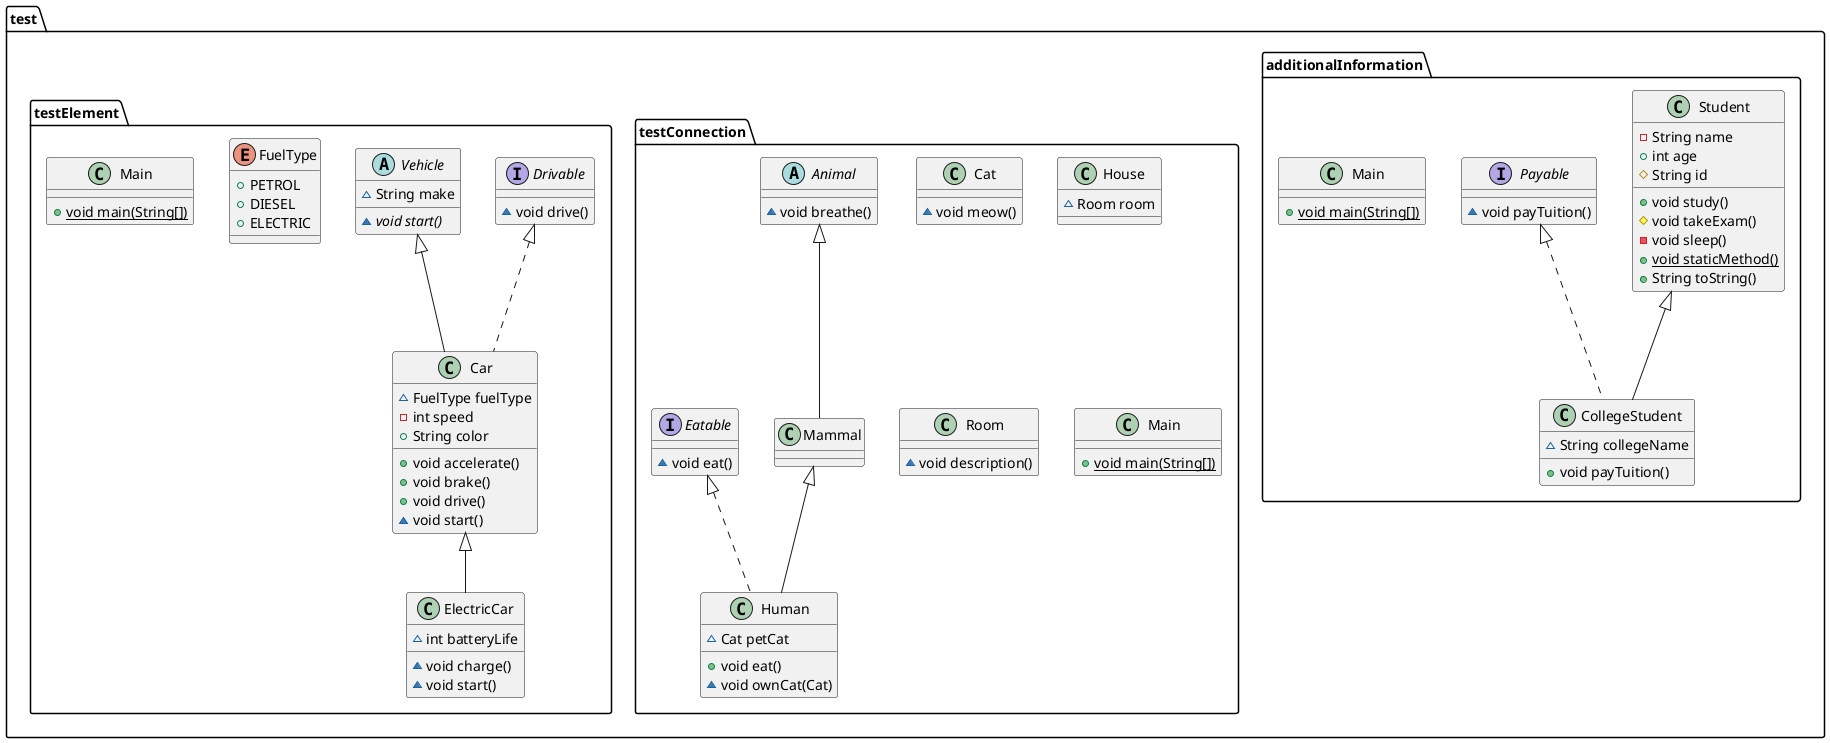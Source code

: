 @startuml
class test.additionalInformation.Student {
- String name
+ int age
# String id
+ void study()
# void takeExam()
- void sleep()
+ {static} void staticMethod()
+ String toString()
}
abstract class test.testConnection.Animal {
~ void breathe()
}
interface test.testConnection.Eatable {
~ void eat()
}
class test.testConnection.Mammal {
}
class test.testConnection.Human {
~ Cat petCat
+ void eat()
~ void ownCat(Cat)
}
class test.testConnection.Cat {
~ void meow()
}
class test.testConnection.House {
~ Room room
}
class test.testConnection.Room {
~ void description()
}
class test.testConnection.Main {
+ {static} void main(String[])
}
class test.testElement.Car {
~ FuelType fuelType
- int speed
+ String color
+ void accelerate()
+ void brake()
+ void drive()
~ void start()
}
interface test.additionalInformation.Payable {
~ void payTuition()
}
class test.additionalInformation.CollegeStudent {
~ String collegeName
+ void payTuition()
}
class test.additionalInformation.Main {
+ {static} void main(String[])
}
interface test.testElement.Drivable {
~ void drive()
}
abstract class test.testElement.Vehicle {
~ String make
~ {abstract}void start()
}
enum test.testElement.FuelType {
+  PETROL
+  DIESEL
+  ELECTRIC
}
class test.testElement.ElectricCar {
~ int batteryLife
~ void charge()
~ void start()
}
class test.testElement.Main {
+ {static} void main(String[])
}


test.testConnection.Animal <|-- test.testConnection.Mammal
test.testConnection.Eatable <|.. test.testConnection.Human
test.testConnection.Mammal <|-- test.testConnection.Human
test.testElement.Drivable <|.. test.testElement.Car
test.testElement.Vehicle <|-- test.testElement.Car
test.additionalInformation.Payable <|.. test.additionalInformation.CollegeStudent
test.additionalInformation.Student <|-- test.additionalInformation.CollegeStudent
test.testElement.Car <|-- test.testElement.ElectricCar
@enduml